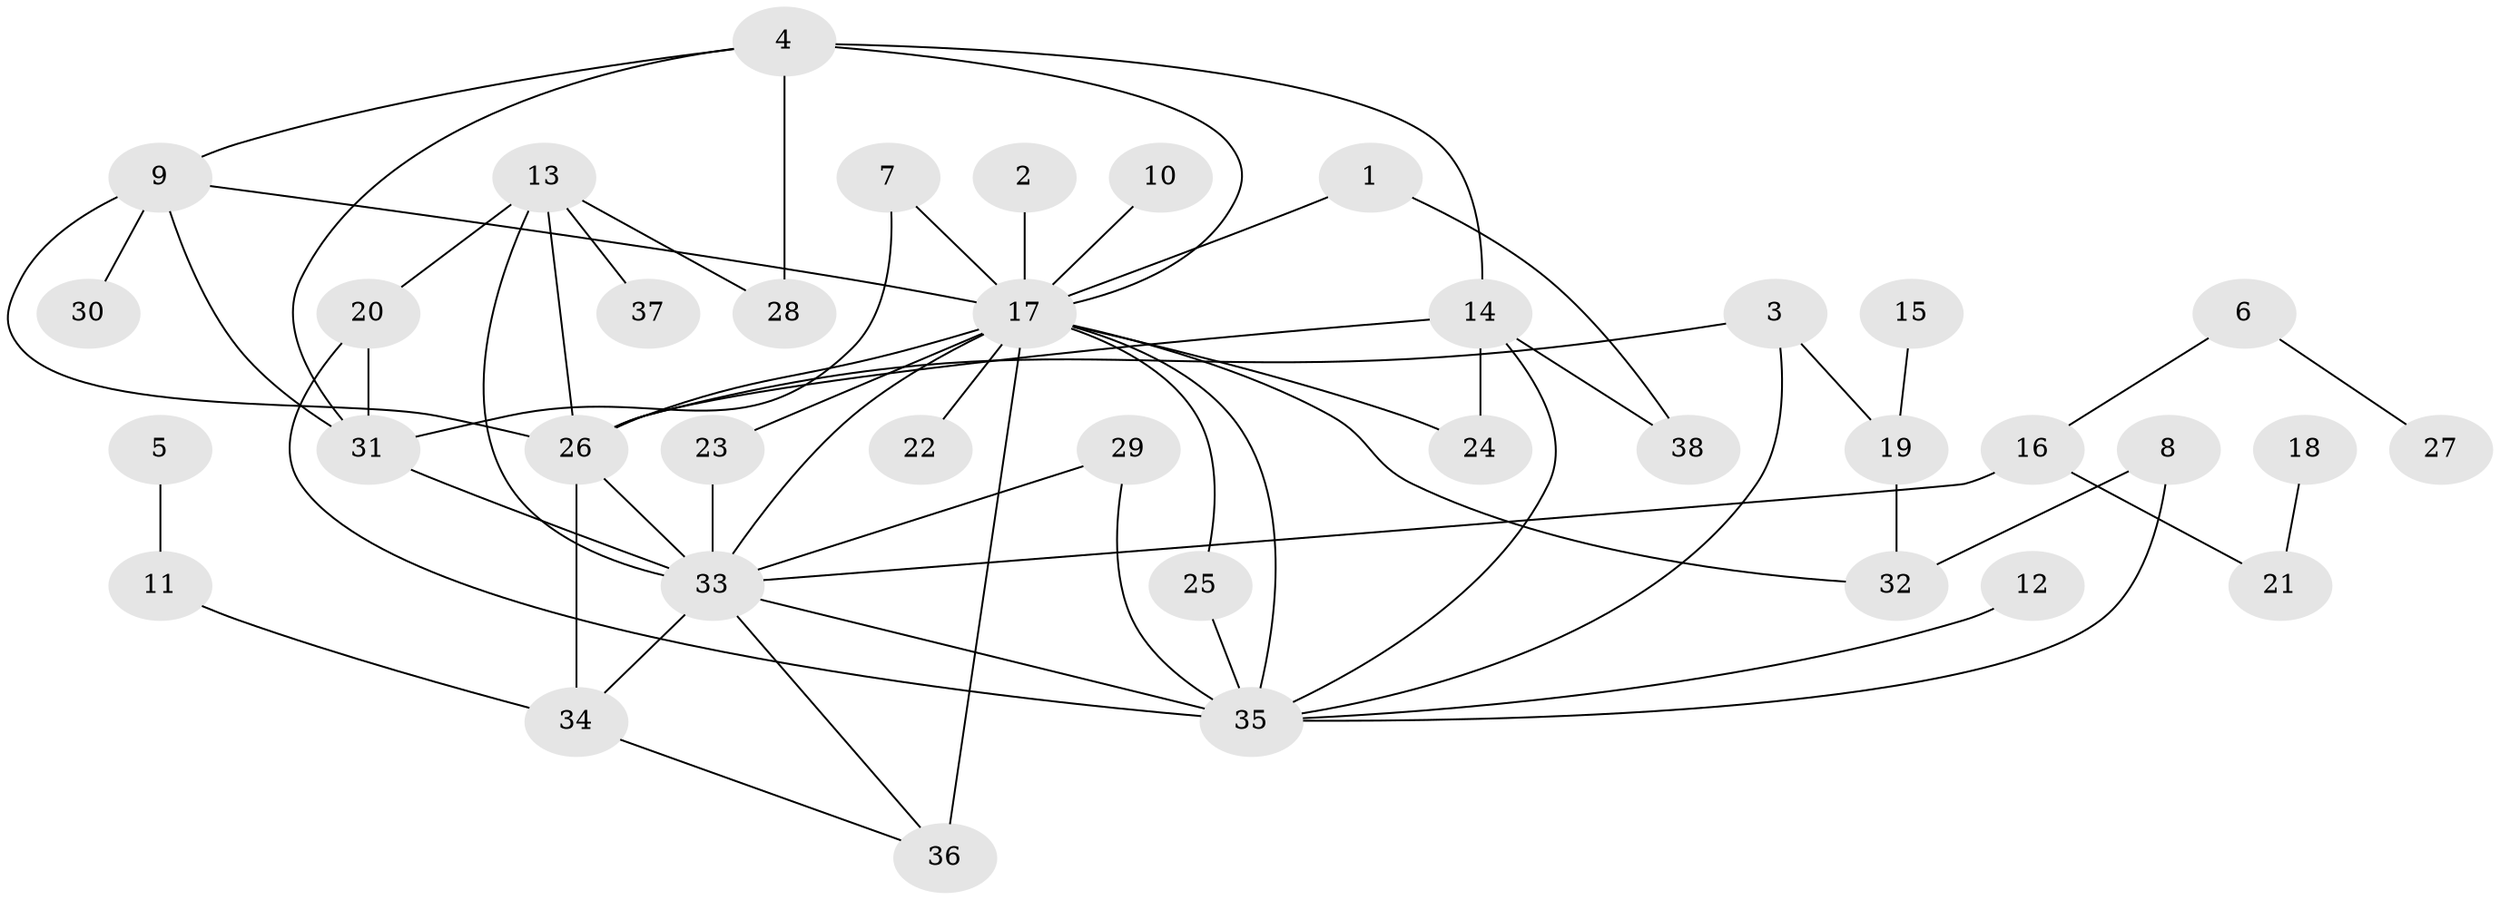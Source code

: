 // original degree distribution, {2: 0.17333333333333334, 21: 0.013333333333333334, 12: 0.013333333333333334, 15: 0.013333333333333334, 4: 0.08, 1: 0.41333333333333333, 5: 0.05333333333333334, 3: 0.21333333333333335, 6: 0.013333333333333334, 9: 0.013333333333333334}
// Generated by graph-tools (version 1.1) at 2025/01/03/09/25 03:01:46]
// undirected, 38 vertices, 61 edges
graph export_dot {
graph [start="1"]
  node [color=gray90,style=filled];
  1;
  2;
  3;
  4;
  5;
  6;
  7;
  8;
  9;
  10;
  11;
  12;
  13;
  14;
  15;
  16;
  17;
  18;
  19;
  20;
  21;
  22;
  23;
  24;
  25;
  26;
  27;
  28;
  29;
  30;
  31;
  32;
  33;
  34;
  35;
  36;
  37;
  38;
  1 -- 17 [weight=1.0];
  1 -- 38 [weight=1.0];
  2 -- 17 [weight=1.0];
  3 -- 19 [weight=1.0];
  3 -- 26 [weight=1.0];
  3 -- 35 [weight=1.0];
  4 -- 9 [weight=1.0];
  4 -- 14 [weight=1.0];
  4 -- 17 [weight=1.0];
  4 -- 28 [weight=1.0];
  4 -- 31 [weight=1.0];
  5 -- 11 [weight=1.0];
  6 -- 16 [weight=1.0];
  6 -- 27 [weight=1.0];
  7 -- 17 [weight=1.0];
  7 -- 31 [weight=1.0];
  8 -- 32 [weight=1.0];
  8 -- 35 [weight=1.0];
  9 -- 17 [weight=1.0];
  9 -- 26 [weight=1.0];
  9 -- 30 [weight=1.0];
  9 -- 31 [weight=1.0];
  10 -- 17 [weight=1.0];
  11 -- 34 [weight=1.0];
  12 -- 35 [weight=1.0];
  13 -- 20 [weight=1.0];
  13 -- 26 [weight=1.0];
  13 -- 28 [weight=1.0];
  13 -- 33 [weight=1.0];
  13 -- 37 [weight=1.0];
  14 -- 24 [weight=1.0];
  14 -- 26 [weight=1.0];
  14 -- 35 [weight=1.0];
  14 -- 38 [weight=1.0];
  15 -- 19 [weight=1.0];
  16 -- 21 [weight=1.0];
  16 -- 33 [weight=1.0];
  17 -- 22 [weight=1.0];
  17 -- 23 [weight=1.0];
  17 -- 24 [weight=1.0];
  17 -- 25 [weight=1.0];
  17 -- 26 [weight=1.0];
  17 -- 32 [weight=1.0];
  17 -- 33 [weight=1.0];
  17 -- 35 [weight=1.0];
  17 -- 36 [weight=2.0];
  18 -- 21 [weight=1.0];
  19 -- 32 [weight=1.0];
  20 -- 31 [weight=1.0];
  20 -- 35 [weight=2.0];
  23 -- 33 [weight=1.0];
  25 -- 35 [weight=1.0];
  26 -- 33 [weight=1.0];
  26 -- 34 [weight=2.0];
  29 -- 33 [weight=1.0];
  29 -- 35 [weight=1.0];
  31 -- 33 [weight=2.0];
  33 -- 34 [weight=1.0];
  33 -- 35 [weight=1.0];
  33 -- 36 [weight=1.0];
  34 -- 36 [weight=1.0];
}
